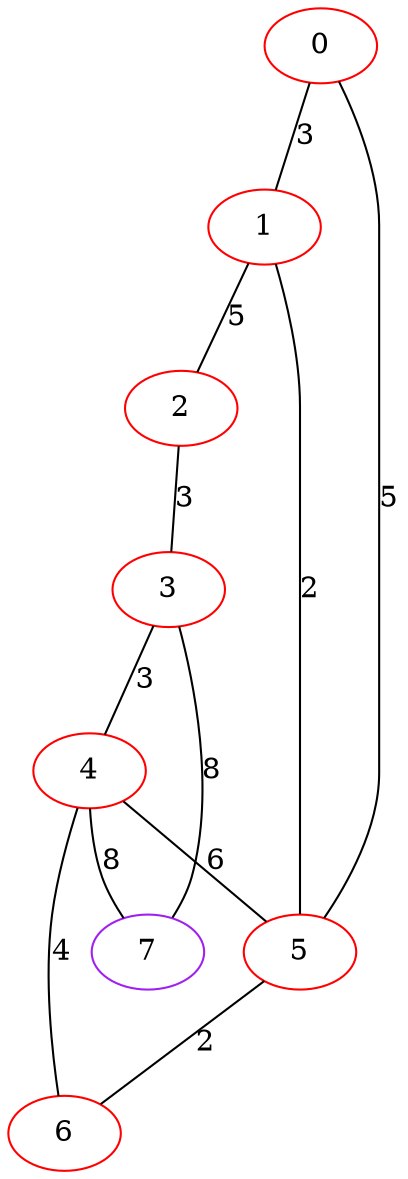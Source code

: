 graph "" {
0 [color=red, weight=1];
1 [color=red, weight=1];
2 [color=red, weight=1];
3 [color=red, weight=1];
4 [color=red, weight=1];
5 [color=red, weight=1];
6 [color=red, weight=1];
7 [color=purple, weight=4];
0 -- 1  [key=0, label=3];
0 -- 5  [key=0, label=5];
1 -- 2  [key=0, label=5];
1 -- 5  [key=0, label=2];
2 -- 3  [key=0, label=3];
3 -- 4  [key=0, label=3];
3 -- 7  [key=0, label=8];
4 -- 5  [key=0, label=6];
4 -- 6  [key=0, label=4];
4 -- 7  [key=0, label=8];
5 -- 6  [key=0, label=2];
}
